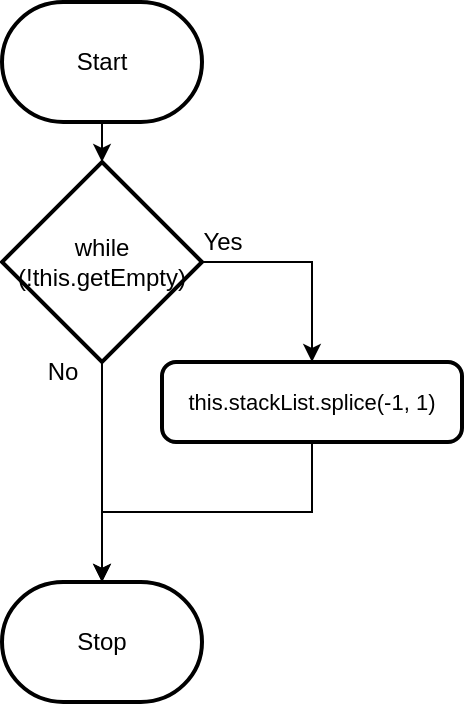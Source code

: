 <mxfile>
    <diagram id="CX-qSQgAuqKOWSIX3Ix5" name="Page-1">
        <mxGraphModel dx="860" dy="1060" grid="1" gridSize="10" guides="1" tooltips="1" connect="1" arrows="1" fold="1" page="1" pageScale="1" pageWidth="827" pageHeight="1169" math="0" shadow="0">
            <root>
                <mxCell id="0"/>
                <mxCell id="1" parent="0"/>
                <mxCell id="4" style="edgeStyle=none;html=1;" parent="1" source="2" edge="1">
                    <mxGeometry relative="1" as="geometry">
                        <mxPoint x="360" y="340" as="targetPoint"/>
                    </mxGeometry>
                </mxCell>
                <mxCell id="2" value="Start" style="strokeWidth=2;html=1;shape=mxgraph.flowchart.terminator;whiteSpace=wrap;" parent="1" vertex="1">
                    <mxGeometry x="310" y="260" width="100" height="60" as="geometry"/>
                </mxCell>
                <mxCell id="5" value="Stop" style="strokeWidth=2;html=1;shape=mxgraph.flowchart.terminator;whiteSpace=wrap;" parent="1" vertex="1">
                    <mxGeometry x="310" y="550" width="100" height="60" as="geometry"/>
                </mxCell>
                <mxCell id="11" style="edgeStyle=elbowEdgeStyle;shape=connector;rounded=0;elbow=vertical;html=1;labelBackgroundColor=default;strokeColor=default;fontFamily=Helvetica;fontSize=11;fontColor=default;endArrow=classic;exitX=1;exitY=0.5;exitDx=0;exitDy=0;exitPerimeter=0;entryX=0.5;entryY=0;entryDx=0;entryDy=0;" parent="1" source="7" target="18" edge="1">
                    <mxGeometry relative="1" as="geometry">
                        <Array as="points">
                            <mxPoint x="430" y="390"/>
                        </Array>
                        <mxPoint x="460" y="470" as="targetPoint"/>
                    </mxGeometry>
                </mxCell>
                <mxCell id="24" style="edgeStyle=elbowEdgeStyle;shape=connector;rounded=0;elbow=vertical;html=1;labelBackgroundColor=default;strokeColor=default;fontFamily=Helvetica;fontSize=11;fontColor=default;endArrow=classic;" edge="1" parent="1" source="7" target="5">
                    <mxGeometry relative="1" as="geometry"/>
                </mxCell>
                <mxCell id="7" value="while&lt;br&gt;(!this.getEmpty)" style="strokeWidth=2;html=1;shape=mxgraph.flowchart.decision;whiteSpace=wrap;" parent="1" vertex="1">
                    <mxGeometry x="310" y="340" width="100" height="100" as="geometry"/>
                </mxCell>
                <mxCell id="14" value="No" style="text;html=1;align=center;verticalAlign=middle;resizable=0;points=[];autosize=1;strokeColor=none;fillColor=none;" vertex="1" parent="1">
                    <mxGeometry x="320" y="430" width="40" height="30" as="geometry"/>
                </mxCell>
                <mxCell id="15" value="Yes" style="text;html=1;align=center;verticalAlign=middle;resizable=0;points=[];autosize=1;strokeColor=none;fillColor=none;" vertex="1" parent="1">
                    <mxGeometry x="400" y="365" width="40" height="30" as="geometry"/>
                </mxCell>
                <mxCell id="20" style="edgeStyle=elbowEdgeStyle;shape=connector;rounded=0;elbow=vertical;html=1;labelBackgroundColor=default;strokeColor=default;fontFamily=Helvetica;fontSize=11;fontColor=default;endArrow=classic;" edge="1" parent="1" source="18" target="5">
                    <mxGeometry relative="1" as="geometry">
                        <mxPoint x="360" y="540" as="targetPoint"/>
                    </mxGeometry>
                </mxCell>
                <mxCell id="18" value="this.stackList.splice(-1, 1)" style="rounded=1;whiteSpace=wrap;html=1;absoluteArcSize=1;arcSize=14;strokeWidth=2;fontFamily=Helvetica;fontSize=11;fontColor=default;" vertex="1" parent="1">
                    <mxGeometry x="390" y="440" width="150" height="40" as="geometry"/>
                </mxCell>
            </root>
        </mxGraphModel>
    </diagram>
</mxfile>